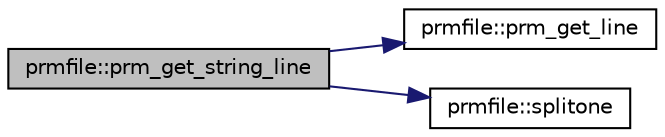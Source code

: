 digraph "prmfile::prm_get_string_line"
{
  edge [fontname="Helvetica",fontsize="10",labelfontname="Helvetica",labelfontsize="10"];
  node [fontname="Helvetica",fontsize="10",shape=record];
  rankdir="LR";
  Node1 [label="prmfile::prm_get_string_line",height=0.2,width=0.4,color="black", fillcolor="grey75", style="filled" fontcolor="black"];
  Node1 -> Node2 [color="midnightblue",fontsize="10",style="solid",fontname="Helvetica"];
  Node2 [label="prmfile::prm_get_line",height=0.2,width=0.4,color="black", fillcolor="white", style="filled",URL="$classprmfile.html#a36840b95034f748e9cd891b86649f690"];
  Node1 -> Node3 [color="midnightblue",fontsize="10",style="solid",fontname="Helvetica"];
  Node3 [label="prmfile::splitone",height=0.2,width=0.4,color="black", fillcolor="white", style="filled",URL="$classprmfile.html#a3e5d310c7d957b0bde0cf97b622d2cea"];
}
